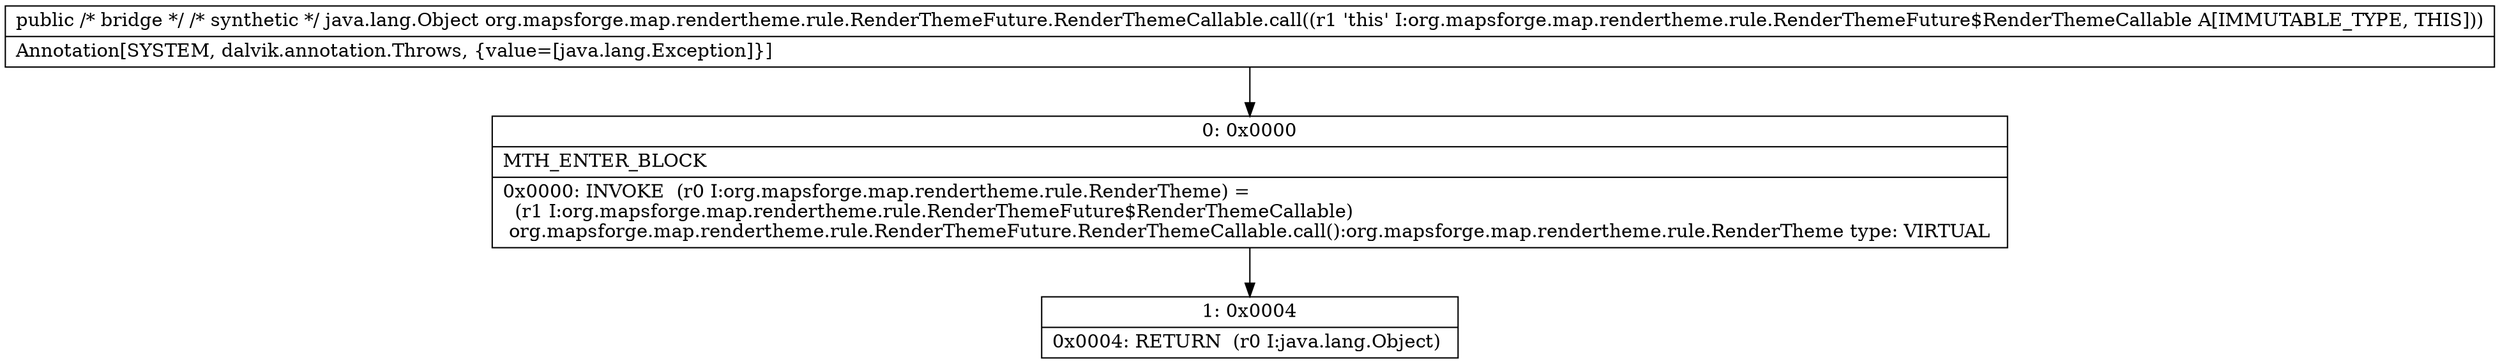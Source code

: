 digraph "CFG fororg.mapsforge.map.rendertheme.rule.RenderThemeFuture.RenderThemeCallable.call()Ljava\/lang\/Object;" {
Node_0 [shape=record,label="{0\:\ 0x0000|MTH_ENTER_BLOCK\l|0x0000: INVOKE  (r0 I:org.mapsforge.map.rendertheme.rule.RenderTheme) = \l  (r1 I:org.mapsforge.map.rendertheme.rule.RenderThemeFuture$RenderThemeCallable)\l org.mapsforge.map.rendertheme.rule.RenderThemeFuture.RenderThemeCallable.call():org.mapsforge.map.rendertheme.rule.RenderTheme type: VIRTUAL \l}"];
Node_1 [shape=record,label="{1\:\ 0x0004|0x0004: RETURN  (r0 I:java.lang.Object) \l}"];
MethodNode[shape=record,label="{public \/* bridge *\/ \/* synthetic *\/ java.lang.Object org.mapsforge.map.rendertheme.rule.RenderThemeFuture.RenderThemeCallable.call((r1 'this' I:org.mapsforge.map.rendertheme.rule.RenderThemeFuture$RenderThemeCallable A[IMMUTABLE_TYPE, THIS]))  | Annotation[SYSTEM, dalvik.annotation.Throws, \{value=[java.lang.Exception]\}]\l}"];
MethodNode -> Node_0;
Node_0 -> Node_1;
}

